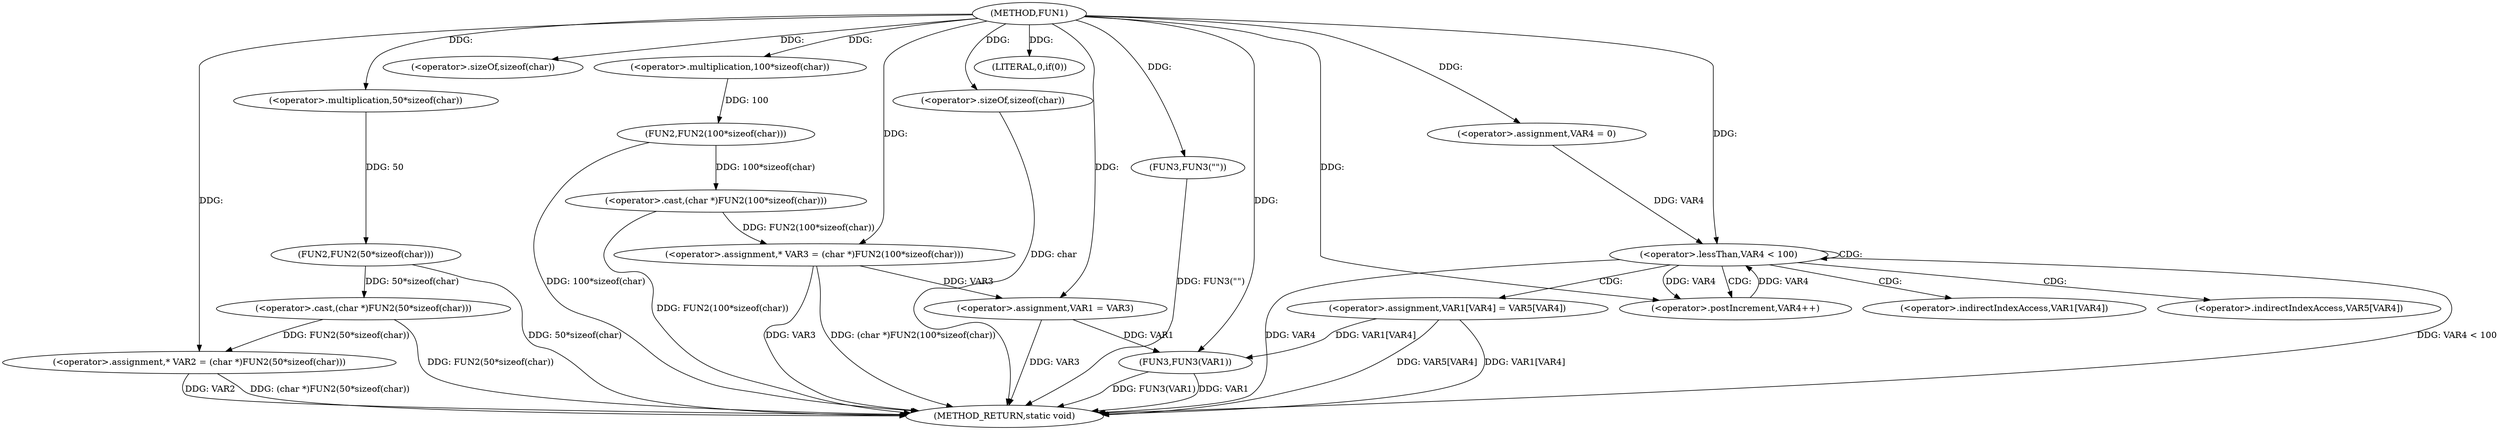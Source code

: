 digraph FUN1 {  
"1000100" [label = "(METHOD,FUN1)" ]
"1000155" [label = "(METHOD_RETURN,static void)" ]
"1000104" [label = "(<operator>.assignment,* VAR2 = (char *)FUN2(50*sizeof(char)))" ]
"1000106" [label = "(<operator>.cast,(char *)FUN2(50*sizeof(char)))" ]
"1000108" [label = "(FUN2,FUN2(50*sizeof(char)))" ]
"1000109" [label = "(<operator>.multiplication,50*sizeof(char))" ]
"1000111" [label = "(<operator>.sizeOf,sizeof(char))" ]
"1000114" [label = "(<operator>.assignment,* VAR3 = (char *)FUN2(100*sizeof(char)))" ]
"1000116" [label = "(<operator>.cast,(char *)FUN2(100*sizeof(char)))" ]
"1000118" [label = "(FUN2,FUN2(100*sizeof(char)))" ]
"1000119" [label = "(<operator>.multiplication,100*sizeof(char))" ]
"1000121" [label = "(<operator>.sizeOf,sizeof(char))" ]
"1000124" [label = "(LITERAL,0,if(0))" ]
"1000126" [label = "(FUN3,FUN3(\"\"))" ]
"1000130" [label = "(<operator>.assignment,VAR1 = VAR3)" ]
"1000137" [label = "(<operator>.assignment,VAR4 = 0)" ]
"1000140" [label = "(<operator>.lessThan,VAR4 < 100)" ]
"1000143" [label = "(<operator>.postIncrement,VAR4++)" ]
"1000146" [label = "(<operator>.assignment,VAR1[VAR4] = VAR5[VAR4])" ]
"1000153" [label = "(FUN3,FUN3(VAR1))" ]
"1000147" [label = "(<operator>.indirectIndexAccess,VAR1[VAR4])" ]
"1000150" [label = "(<operator>.indirectIndexAccess,VAR5[VAR4])" ]
  "1000106" -> "1000155"  [ label = "DDG: FUN2(50*sizeof(char))"] 
  "1000104" -> "1000155"  [ label = "DDG: VAR2"] 
  "1000140" -> "1000155"  [ label = "DDG: VAR4 < 100"] 
  "1000153" -> "1000155"  [ label = "DDG: FUN3(VAR1)"] 
  "1000116" -> "1000155"  [ label = "DDG: FUN2(100*sizeof(char))"] 
  "1000153" -> "1000155"  [ label = "DDG: VAR1"] 
  "1000146" -> "1000155"  [ label = "DDG: VAR5[VAR4]"] 
  "1000118" -> "1000155"  [ label = "DDG: 100*sizeof(char)"] 
  "1000126" -> "1000155"  [ label = "DDG: FUN3(\"\")"] 
  "1000130" -> "1000155"  [ label = "DDG: VAR3"] 
  "1000140" -> "1000155"  [ label = "DDG: VAR4"] 
  "1000114" -> "1000155"  [ label = "DDG: VAR3"] 
  "1000121" -> "1000155"  [ label = "DDG: char"] 
  "1000146" -> "1000155"  [ label = "DDG: VAR1[VAR4]"] 
  "1000114" -> "1000155"  [ label = "DDG: (char *)FUN2(100*sizeof(char))"] 
  "1000104" -> "1000155"  [ label = "DDG: (char *)FUN2(50*sizeof(char))"] 
  "1000108" -> "1000155"  [ label = "DDG: 50*sizeof(char)"] 
  "1000106" -> "1000104"  [ label = "DDG: FUN2(50*sizeof(char))"] 
  "1000100" -> "1000104"  [ label = "DDG: "] 
  "1000108" -> "1000106"  [ label = "DDG: 50*sizeof(char)"] 
  "1000109" -> "1000108"  [ label = "DDG: 50"] 
  "1000100" -> "1000109"  [ label = "DDG: "] 
  "1000100" -> "1000111"  [ label = "DDG: "] 
  "1000116" -> "1000114"  [ label = "DDG: FUN2(100*sizeof(char))"] 
  "1000100" -> "1000114"  [ label = "DDG: "] 
  "1000118" -> "1000116"  [ label = "DDG: 100*sizeof(char)"] 
  "1000119" -> "1000118"  [ label = "DDG: 100"] 
  "1000100" -> "1000119"  [ label = "DDG: "] 
  "1000100" -> "1000121"  [ label = "DDG: "] 
  "1000100" -> "1000124"  [ label = "DDG: "] 
  "1000100" -> "1000126"  [ label = "DDG: "] 
  "1000114" -> "1000130"  [ label = "DDG: VAR3"] 
  "1000100" -> "1000130"  [ label = "DDG: "] 
  "1000100" -> "1000137"  [ label = "DDG: "] 
  "1000143" -> "1000140"  [ label = "DDG: VAR4"] 
  "1000137" -> "1000140"  [ label = "DDG: VAR4"] 
  "1000100" -> "1000140"  [ label = "DDG: "] 
  "1000140" -> "1000143"  [ label = "DDG: VAR4"] 
  "1000100" -> "1000143"  [ label = "DDG: "] 
  "1000146" -> "1000153"  [ label = "DDG: VAR1[VAR4]"] 
  "1000130" -> "1000153"  [ label = "DDG: VAR1"] 
  "1000100" -> "1000153"  [ label = "DDG: "] 
  "1000140" -> "1000147"  [ label = "CDG: "] 
  "1000140" -> "1000150"  [ label = "CDG: "] 
  "1000140" -> "1000146"  [ label = "CDG: "] 
  "1000140" -> "1000143"  [ label = "CDG: "] 
  "1000140" -> "1000140"  [ label = "CDG: "] 
}
